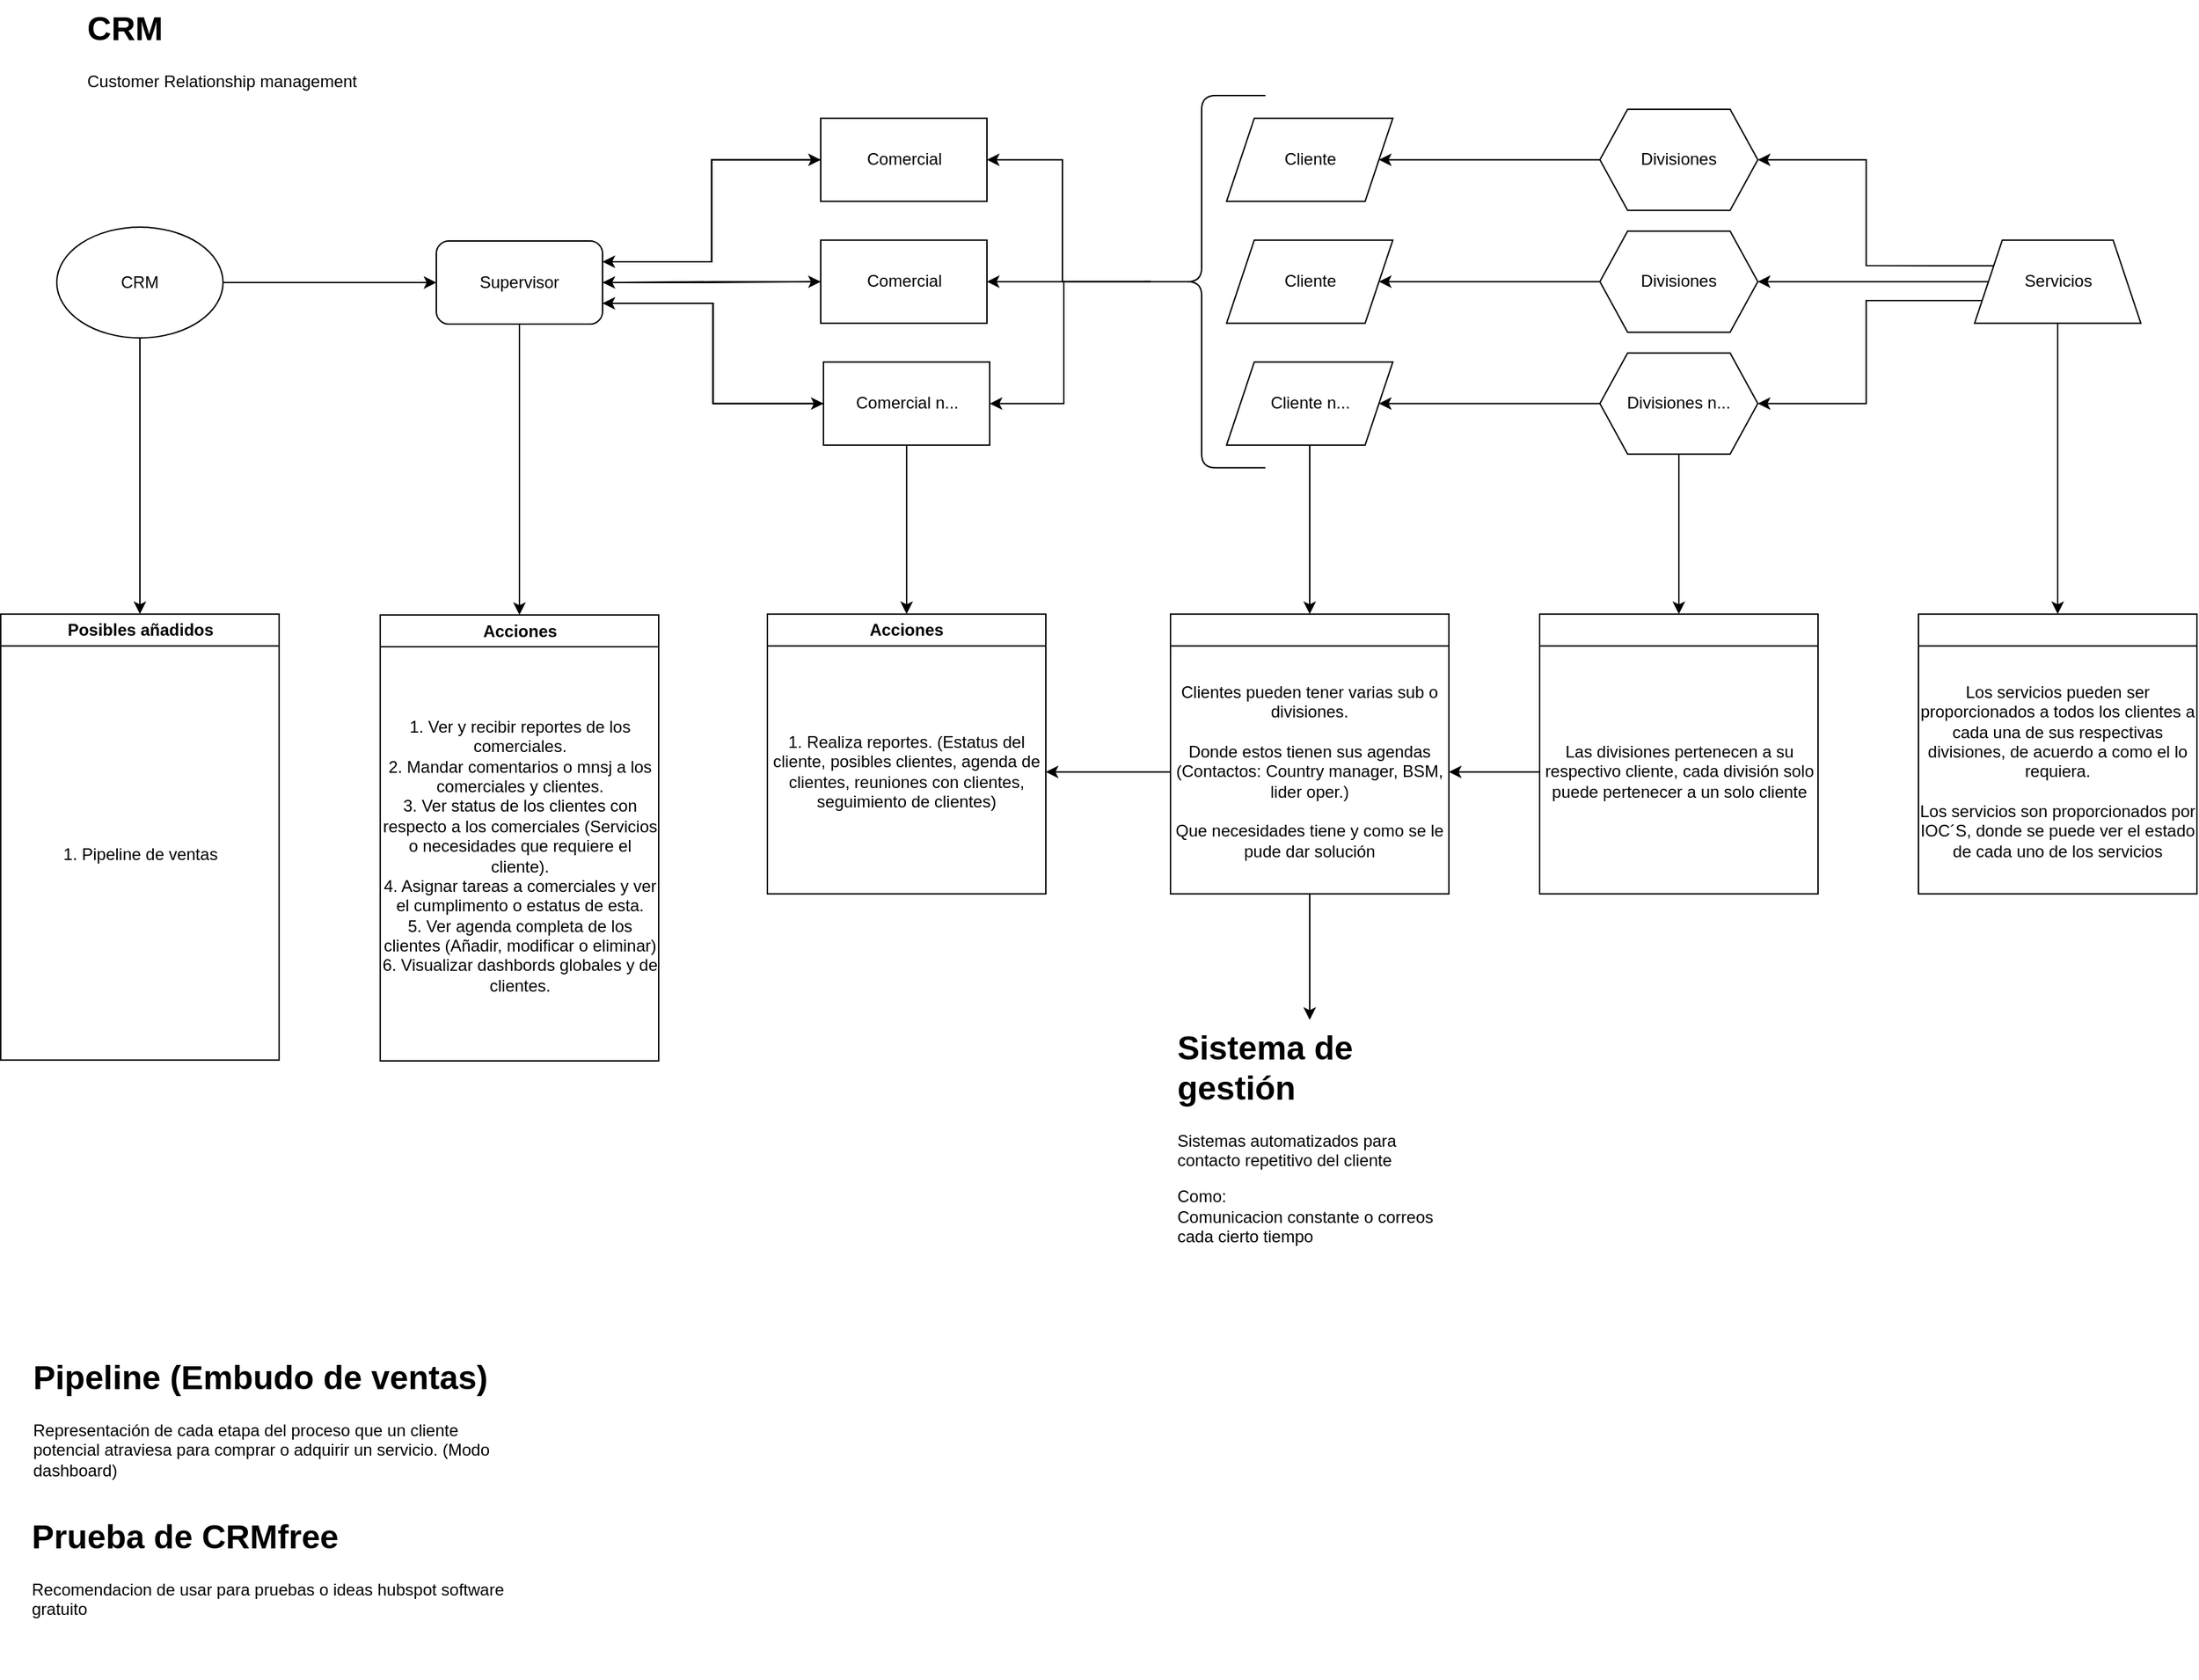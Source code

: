 <mxfile version="24.0.7" type="github">
  <diagram name="Página-1" id="_Rh3SCcGKvzbSyJpAQNY">
    <mxGraphModel dx="1512" dy="1170" grid="0" gridSize="10" guides="1" tooltips="1" connect="1" arrows="1" fold="1" page="0" pageScale="1" pageWidth="827" pageHeight="1169" math="0" shadow="0">
      <root>
        <mxCell id="0" />
        <mxCell id="1" parent="0" />
        <mxCell id="wjnSE2aELxMfAQyGtT-Z-3" style="edgeStyle=orthogonalEdgeStyle;rounded=0;orthogonalLoop=1;jettySize=auto;html=1;exitX=0;exitY=0.5;exitDx=0;exitDy=0;entryX=0;entryY=0.5;entryDx=0;entryDy=0;" parent="1" source="8B-y6oGZzRl_tQcPGetW-1" target="wjnSE2aELxMfAQyGtT-Z-1" edge="1">
          <mxGeometry relative="1" as="geometry" />
        </mxCell>
        <mxCell id="cnzqpyGheFjlVk1Ljbfj-30" style="edgeStyle=orthogonalEdgeStyle;rounded=0;orthogonalLoop=1;jettySize=auto;html=1;exitX=0.5;exitY=0;exitDx=0;exitDy=0;entryX=0.5;entryY=0;entryDx=0;entryDy=0;" edge="1" parent="1" source="8B-y6oGZzRl_tQcPGetW-1" target="cnzqpyGheFjlVk1Ljbfj-28">
          <mxGeometry relative="1" as="geometry" />
        </mxCell>
        <mxCell id="8B-y6oGZzRl_tQcPGetW-1" value="CRM" style="ellipse;whiteSpace=wrap;html=1;direction=west;" parent="1" vertex="1">
          <mxGeometry x="-562" y="21" width="120" height="80" as="geometry" />
        </mxCell>
        <mxCell id="wjnSE2aELxMfAQyGtT-Z-35" style="edgeStyle=orthogonalEdgeStyle;rounded=0;orthogonalLoop=1;jettySize=auto;html=1;exitX=0.5;exitY=1;exitDx=0;exitDy=0;entryX=0.5;entryY=0;entryDx=0;entryDy=0;" parent="1" source="wjnSE2aELxMfAQyGtT-Z-1" target="wjnSE2aELxMfAQyGtT-Z-34" edge="1">
          <mxGeometry relative="1" as="geometry" />
        </mxCell>
        <mxCell id="cnzqpyGheFjlVk1Ljbfj-12" style="edgeStyle=orthogonalEdgeStyle;rounded=0;orthogonalLoop=1;jettySize=auto;html=1;exitX=1;exitY=0.25;exitDx=0;exitDy=0;entryX=0;entryY=0.5;entryDx=0;entryDy=0;" edge="1" parent="1" source="wjnSE2aELxMfAQyGtT-Z-1" target="wjnSE2aELxMfAQyGtT-Z-6">
          <mxGeometry relative="1" as="geometry" />
        </mxCell>
        <mxCell id="cnzqpyGheFjlVk1Ljbfj-13" style="edgeStyle=orthogonalEdgeStyle;rounded=0;orthogonalLoop=1;jettySize=auto;html=1;exitX=1;exitY=0.5;exitDx=0;exitDy=0;entryX=0;entryY=0.5;entryDx=0;entryDy=0;" edge="1" parent="1" source="wjnSE2aELxMfAQyGtT-Z-1" target="wjnSE2aELxMfAQyGtT-Z-4">
          <mxGeometry relative="1" as="geometry" />
        </mxCell>
        <mxCell id="cnzqpyGheFjlVk1Ljbfj-14" style="edgeStyle=orthogonalEdgeStyle;rounded=0;orthogonalLoop=1;jettySize=auto;html=1;exitX=1;exitY=0.75;exitDx=0;exitDy=0;entryX=0;entryY=0.5;entryDx=0;entryDy=0;" edge="1" parent="1" source="wjnSE2aELxMfAQyGtT-Z-1" target="wjnSE2aELxMfAQyGtT-Z-7">
          <mxGeometry relative="1" as="geometry" />
        </mxCell>
        <mxCell id="wjnSE2aELxMfAQyGtT-Z-1" value="Supervisor" style="rounded=1;whiteSpace=wrap;html=1;" parent="1" vertex="1">
          <mxGeometry x="-288" y="31" width="120" height="60" as="geometry" />
        </mxCell>
        <mxCell id="wjnSE2aELxMfAQyGtT-Z-13" style="edgeStyle=orthogonalEdgeStyle;rounded=0;orthogonalLoop=1;jettySize=auto;html=1;exitX=0;exitY=0.5;exitDx=0;exitDy=0;entryX=1;entryY=0.5;entryDx=0;entryDy=0;" parent="1" source="wjnSE2aELxMfAQyGtT-Z-4" target="wjnSE2aELxMfAQyGtT-Z-1" edge="1">
          <mxGeometry relative="1" as="geometry" />
        </mxCell>
        <mxCell id="wjnSE2aELxMfAQyGtT-Z-4" value="Comercial" style="rounded=0;whiteSpace=wrap;html=1;" parent="1" vertex="1">
          <mxGeometry x="-10.5" y="30.37" width="120" height="60" as="geometry" />
        </mxCell>
        <mxCell id="wjnSE2aELxMfAQyGtT-Z-14" style="edgeStyle=orthogonalEdgeStyle;rounded=0;orthogonalLoop=1;jettySize=auto;html=1;exitX=0;exitY=0.5;exitDx=0;exitDy=0;entryX=1;entryY=0.25;entryDx=0;entryDy=0;" parent="1" source="wjnSE2aELxMfAQyGtT-Z-6" target="wjnSE2aELxMfAQyGtT-Z-1" edge="1">
          <mxGeometry relative="1" as="geometry" />
        </mxCell>
        <mxCell id="wjnSE2aELxMfAQyGtT-Z-6" value="Comercial" style="rounded=0;whiteSpace=wrap;html=1;" parent="1" vertex="1">
          <mxGeometry x="-10.5" y="-57.63" width="120" height="60" as="geometry" />
        </mxCell>
        <mxCell id="wjnSE2aELxMfAQyGtT-Z-15" style="edgeStyle=orthogonalEdgeStyle;rounded=0;orthogonalLoop=1;jettySize=auto;html=1;exitX=0;exitY=0.5;exitDx=0;exitDy=0;entryX=1;entryY=0.75;entryDx=0;entryDy=0;" parent="1" source="wjnSE2aELxMfAQyGtT-Z-7" target="wjnSE2aELxMfAQyGtT-Z-1" edge="1">
          <mxGeometry relative="1" as="geometry" />
        </mxCell>
        <mxCell id="wjnSE2aELxMfAQyGtT-Z-42" style="edgeStyle=orthogonalEdgeStyle;rounded=0;orthogonalLoop=1;jettySize=auto;html=1;exitX=0.5;exitY=1;exitDx=0;exitDy=0;entryX=0.5;entryY=0;entryDx=0;entryDy=0;" parent="1" source="wjnSE2aELxMfAQyGtT-Z-7" target="wjnSE2aELxMfAQyGtT-Z-40" edge="1">
          <mxGeometry relative="1" as="geometry" />
        </mxCell>
        <mxCell id="wjnSE2aELxMfAQyGtT-Z-7" value="Comercial n..." style="rounded=0;whiteSpace=wrap;html=1;" parent="1" vertex="1">
          <mxGeometry x="-8.5" y="118.37" width="120" height="60" as="geometry" />
        </mxCell>
        <mxCell id="wjnSE2aELxMfAQyGtT-Z-17" value="Cliente" style="shape=parallelogram;perimeter=parallelogramPerimeter;whiteSpace=wrap;html=1;fixedSize=1;" parent="1" vertex="1">
          <mxGeometry x="282.5" y="-57.63" width="120" height="60" as="geometry" />
        </mxCell>
        <mxCell id="wjnSE2aELxMfAQyGtT-Z-18" value="Cliente" style="shape=parallelogram;perimeter=parallelogramPerimeter;whiteSpace=wrap;html=1;fixedSize=1;" parent="1" vertex="1">
          <mxGeometry x="282.5" y="30.37" width="120" height="60" as="geometry" />
        </mxCell>
        <mxCell id="wjnSE2aELxMfAQyGtT-Z-47" style="edgeStyle=orthogonalEdgeStyle;rounded=0;orthogonalLoop=1;jettySize=auto;html=1;exitX=0.5;exitY=1;exitDx=0;exitDy=0;entryX=0.5;entryY=0;entryDx=0;entryDy=0;" parent="1" source="wjnSE2aELxMfAQyGtT-Z-19" target="wjnSE2aELxMfAQyGtT-Z-43" edge="1">
          <mxGeometry relative="1" as="geometry" />
        </mxCell>
        <mxCell id="wjnSE2aELxMfAQyGtT-Z-19" value="Cliente n..." style="shape=parallelogram;perimeter=parallelogramPerimeter;whiteSpace=wrap;html=1;fixedSize=1;" parent="1" vertex="1">
          <mxGeometry x="282.5" y="118.37" width="120" height="60" as="geometry" />
        </mxCell>
        <mxCell id="wjnSE2aELxMfAQyGtT-Z-34" value="Acciones" style="swimlane;whiteSpace=wrap;html=1;" parent="1" vertex="1">
          <mxGeometry x="-328.5" y="301" width="201" height="322" as="geometry" />
        </mxCell>
        <mxCell id="wjnSE2aELxMfAQyGtT-Z-39" value="1. Ver y recibir reportes de los comerciales.&lt;div&gt;2. Mandar comentarios o mnsj a los comerciales y clientes.&lt;/div&gt;&lt;div&gt;3. Ver status de los clientes con respecto a los comerciales (Servicios o necesidades que requiere el cliente).&lt;/div&gt;&lt;div&gt;4. Asignar tareas a comerciales y ver el cumplimento o estatus de esta.&lt;/div&gt;&lt;div&gt;5. Ver agenda completa de los clientes (Añadir, modificar o eliminar)&lt;/div&gt;&lt;div&gt;6. Visualizar dashbords globales y de clientes.&lt;/div&gt;" style="text;html=1;align=center;verticalAlign=middle;whiteSpace=wrap;rounded=0;" parent="wjnSE2aELxMfAQyGtT-Z-34" vertex="1">
          <mxGeometry y="26" width="201" height="296" as="geometry" />
        </mxCell>
        <mxCell id="wjnSE2aELxMfAQyGtT-Z-40" value="Acciones" style="swimlane;whiteSpace=wrap;html=1;" parent="1" vertex="1">
          <mxGeometry x="-49" y="300.37" width="201" height="202" as="geometry" />
        </mxCell>
        <mxCell id="wjnSE2aELxMfAQyGtT-Z-41" value="1. Realiza reportes. (Estatus del cliente, posibles clientes, agenda de clientes, reuniones con clientes, seguimiento de clientes)" style="text;html=1;align=center;verticalAlign=middle;whiteSpace=wrap;rounded=0;" parent="wjnSE2aELxMfAQyGtT-Z-40" vertex="1">
          <mxGeometry y="26" width="201" height="176" as="geometry" />
        </mxCell>
        <mxCell id="wjnSE2aELxMfAQyGtT-Z-43" value="" style="swimlane;whiteSpace=wrap;html=1;" parent="1" vertex="1">
          <mxGeometry x="242" y="300.37" width="201" height="202" as="geometry" />
        </mxCell>
        <mxCell id="wjnSE2aELxMfAQyGtT-Z-44" value="Clientes pueden tener varias sub o divisiones.&lt;br&gt;&lt;div&gt;&lt;br&gt;&lt;/div&gt;&lt;div&gt;Donde estos tienen sus agendas (Contactos: Country manager, BSM, lider oper.)&lt;/div&gt;&lt;div&gt;&lt;br&gt;&lt;/div&gt;&lt;div&gt;Que necesidades tiene y como se le pude dar solución&lt;/div&gt;" style="text;html=1;align=center;verticalAlign=middle;whiteSpace=wrap;rounded=0;" parent="wjnSE2aELxMfAQyGtT-Z-43" vertex="1">
          <mxGeometry y="26" width="201" height="176" as="geometry" />
        </mxCell>
        <mxCell id="wjnSE2aELxMfAQyGtT-Z-52" style="edgeStyle=orthogonalEdgeStyle;rounded=0;orthogonalLoop=1;jettySize=auto;html=1;exitX=0;exitY=0.5;exitDx=0;exitDy=0;entryX=1;entryY=0.5;entryDx=0;entryDy=0;" parent="1" source="wjnSE2aELxMfAQyGtT-Z-51" target="wjnSE2aELxMfAQyGtT-Z-17" edge="1">
          <mxGeometry relative="1" as="geometry" />
        </mxCell>
        <mxCell id="wjnSE2aELxMfAQyGtT-Z-51" value="Divisiones" style="shape=hexagon;perimeter=hexagonPerimeter2;whiteSpace=wrap;html=1;fixedSize=1;" parent="1" vertex="1">
          <mxGeometry x="552" y="-64.13" width="114" height="73" as="geometry" />
        </mxCell>
        <mxCell id="wjnSE2aELxMfAQyGtT-Z-55" style="edgeStyle=orthogonalEdgeStyle;rounded=0;orthogonalLoop=1;jettySize=auto;html=1;exitX=0;exitY=0.5;exitDx=0;exitDy=0;entryX=1;entryY=0.5;entryDx=0;entryDy=0;" parent="1" source="wjnSE2aELxMfAQyGtT-Z-54" target="wjnSE2aELxMfAQyGtT-Z-18" edge="1">
          <mxGeometry relative="1" as="geometry" />
        </mxCell>
        <mxCell id="wjnSE2aELxMfAQyGtT-Z-54" value="Divisiones" style="shape=hexagon;perimeter=hexagonPerimeter2;whiteSpace=wrap;html=1;fixedSize=1;" parent="1" vertex="1">
          <mxGeometry x="552" y="23.87" width="114" height="73" as="geometry" />
        </mxCell>
        <mxCell id="wjnSE2aELxMfAQyGtT-Z-57" style="edgeStyle=orthogonalEdgeStyle;rounded=0;orthogonalLoop=1;jettySize=auto;html=1;exitX=0;exitY=0.5;exitDx=0;exitDy=0;" parent="1" source="wjnSE2aELxMfAQyGtT-Z-56" target="wjnSE2aELxMfAQyGtT-Z-19" edge="1">
          <mxGeometry relative="1" as="geometry" />
        </mxCell>
        <mxCell id="wjnSE2aELxMfAQyGtT-Z-68" style="edgeStyle=orthogonalEdgeStyle;rounded=0;orthogonalLoop=1;jettySize=auto;html=1;exitX=0.5;exitY=1;exitDx=0;exitDy=0;" parent="1" source="wjnSE2aELxMfAQyGtT-Z-56" target="wjnSE2aELxMfAQyGtT-Z-66" edge="1">
          <mxGeometry relative="1" as="geometry" />
        </mxCell>
        <mxCell id="wjnSE2aELxMfAQyGtT-Z-56" value="Divisiones n..." style="shape=hexagon;perimeter=hexagonPerimeter2;whiteSpace=wrap;html=1;fixedSize=1;" parent="1" vertex="1">
          <mxGeometry x="552" y="111.87" width="114" height="73" as="geometry" />
        </mxCell>
        <mxCell id="wjnSE2aELxMfAQyGtT-Z-64" style="edgeStyle=orthogonalEdgeStyle;rounded=0;orthogonalLoop=1;jettySize=auto;html=1;exitX=0;exitY=0.5;exitDx=0;exitDy=0;entryX=1;entryY=0.5;entryDx=0;entryDy=0;" parent="1" source="wjnSE2aELxMfAQyGtT-Z-62" target="wjnSE2aELxMfAQyGtT-Z-54" edge="1">
          <mxGeometry relative="1" as="geometry" />
        </mxCell>
        <mxCell id="cnzqpyGheFjlVk1Ljbfj-4" style="edgeStyle=orthogonalEdgeStyle;rounded=0;orthogonalLoop=1;jettySize=auto;html=1;exitX=0;exitY=0.25;exitDx=0;exitDy=0;entryX=1;entryY=0.5;entryDx=0;entryDy=0;" edge="1" parent="1" source="wjnSE2aELxMfAQyGtT-Z-62" target="wjnSE2aELxMfAQyGtT-Z-51">
          <mxGeometry relative="1" as="geometry" />
        </mxCell>
        <mxCell id="cnzqpyGheFjlVk1Ljbfj-5" style="edgeStyle=orthogonalEdgeStyle;rounded=0;orthogonalLoop=1;jettySize=auto;html=1;exitX=0;exitY=0.75;exitDx=0;exitDy=0;entryX=1;entryY=0.5;entryDx=0;entryDy=0;" edge="1" parent="1" source="wjnSE2aELxMfAQyGtT-Z-62" target="wjnSE2aELxMfAQyGtT-Z-56">
          <mxGeometry relative="1" as="geometry" />
        </mxCell>
        <mxCell id="cnzqpyGheFjlVk1Ljbfj-6" style="edgeStyle=orthogonalEdgeStyle;rounded=0;orthogonalLoop=1;jettySize=auto;html=1;exitX=0.5;exitY=1;exitDx=0;exitDy=0;entryX=0.5;entryY=0;entryDx=0;entryDy=0;" edge="1" parent="1" source="wjnSE2aELxMfAQyGtT-Z-62" target="wjnSE2aELxMfAQyGtT-Z-69">
          <mxGeometry relative="1" as="geometry" />
        </mxCell>
        <mxCell id="wjnSE2aELxMfAQyGtT-Z-62" value="Servicios" style="shape=trapezoid;perimeter=trapezoidPerimeter;whiteSpace=wrap;html=1;fixedSize=1;" parent="1" vertex="1">
          <mxGeometry x="822.5" y="30.37" width="120" height="60" as="geometry" />
        </mxCell>
        <mxCell id="wjnSE2aELxMfAQyGtT-Z-66" value="" style="swimlane;whiteSpace=wrap;html=1;" parent="1" vertex="1">
          <mxGeometry x="508.5" y="300.37" width="201" height="202" as="geometry" />
        </mxCell>
        <mxCell id="wjnSE2aELxMfAQyGtT-Z-67" value="Las divisiones pertenecen a su respectivo cliente, cada división solo puede pertenecer a un solo cliente" style="text;html=1;align=center;verticalAlign=middle;whiteSpace=wrap;rounded=0;" parent="wjnSE2aELxMfAQyGtT-Z-66" vertex="1">
          <mxGeometry y="26" width="201" height="176" as="geometry" />
        </mxCell>
        <mxCell id="wjnSE2aELxMfAQyGtT-Z-69" value="" style="swimlane;whiteSpace=wrap;html=1;" parent="1" vertex="1">
          <mxGeometry x="782" y="300.37" width="201" height="202" as="geometry" />
        </mxCell>
        <mxCell id="wjnSE2aELxMfAQyGtT-Z-70" value="Los servicios pueden ser proporcionados a todos los clientes a cada una de sus respectivas divisiones, de acuerdo a como el lo requiera.&lt;div&gt;&lt;br&gt;&lt;/div&gt;&lt;div&gt;Los servicios son proporcionados por IOC´S, donde se puede ver el estado de cada uno de los servicios&lt;/div&gt;" style="text;html=1;align=center;verticalAlign=middle;whiteSpace=wrap;rounded=0;" parent="wjnSE2aELxMfAQyGtT-Z-69" vertex="1">
          <mxGeometry y="26" width="201" height="176" as="geometry" />
        </mxCell>
        <mxCell id="wjnSE2aELxMfAQyGtT-Z-75" style="edgeStyle=orthogonalEdgeStyle;rounded=0;orthogonalLoop=1;jettySize=auto;html=1;exitX=0;exitY=0.5;exitDx=0;exitDy=0;entryX=1;entryY=0.5;entryDx=0;entryDy=0;" parent="1" source="wjnSE2aELxMfAQyGtT-Z-44" target="wjnSE2aELxMfAQyGtT-Z-41" edge="1">
          <mxGeometry relative="1" as="geometry" />
        </mxCell>
        <mxCell id="wjnSE2aELxMfAQyGtT-Z-76" style="edgeStyle=orthogonalEdgeStyle;rounded=0;orthogonalLoop=1;jettySize=auto;html=1;exitX=0;exitY=0.5;exitDx=0;exitDy=0;" parent="1" source="wjnSE2aELxMfAQyGtT-Z-67" target="wjnSE2aELxMfAQyGtT-Z-44" edge="1">
          <mxGeometry relative="1" as="geometry" />
        </mxCell>
        <mxCell id="cnzqpyGheFjlVk1Ljbfj-9" value="&lt;h1 style=&quot;margin-top: 0px;&quot;&gt;Sistema de gestión&lt;/h1&gt;&lt;p&gt;Sistemas automatizados para contacto repetitivo del cliente&lt;/p&gt;&lt;p&gt;Como:&lt;br&gt;Comunicacion constante o correos cada cierto tiempo&lt;/p&gt;" style="text;html=1;whiteSpace=wrap;overflow=hidden;rounded=0;" vertex="1" parent="1">
          <mxGeometry x="244.75" y="593.37" width="195.5" height="179" as="geometry" />
        </mxCell>
        <mxCell id="cnzqpyGheFjlVk1Ljbfj-11" style="edgeStyle=orthogonalEdgeStyle;rounded=0;orthogonalLoop=1;jettySize=auto;html=1;exitX=0.5;exitY=1;exitDx=0;exitDy=0;entryX=0.5;entryY=0;entryDx=0;entryDy=0;" edge="1" parent="1" source="wjnSE2aELxMfAQyGtT-Z-44" target="cnzqpyGheFjlVk1Ljbfj-9">
          <mxGeometry relative="1" as="geometry" />
        </mxCell>
        <mxCell id="cnzqpyGheFjlVk1Ljbfj-22" style="edgeStyle=orthogonalEdgeStyle;rounded=0;orthogonalLoop=1;jettySize=auto;html=1;exitX=0.1;exitY=0.5;exitDx=0;exitDy=0;exitPerimeter=0;entryX=1;entryY=0.5;entryDx=0;entryDy=0;" edge="1" parent="1" source="cnzqpyGheFjlVk1Ljbfj-21" target="wjnSE2aELxMfAQyGtT-Z-6">
          <mxGeometry relative="1" as="geometry" />
        </mxCell>
        <mxCell id="cnzqpyGheFjlVk1Ljbfj-23" style="edgeStyle=orthogonalEdgeStyle;rounded=0;orthogonalLoop=1;jettySize=auto;html=1;exitX=0.1;exitY=0.5;exitDx=0;exitDy=0;exitPerimeter=0;entryX=1;entryY=0.5;entryDx=0;entryDy=0;" edge="1" parent="1" source="cnzqpyGheFjlVk1Ljbfj-21" target="wjnSE2aELxMfAQyGtT-Z-4">
          <mxGeometry relative="1" as="geometry" />
        </mxCell>
        <mxCell id="cnzqpyGheFjlVk1Ljbfj-24" style="edgeStyle=orthogonalEdgeStyle;rounded=0;orthogonalLoop=1;jettySize=auto;html=1;exitX=0.1;exitY=0.5;exitDx=0;exitDy=0;exitPerimeter=0;" edge="1" parent="1" source="cnzqpyGheFjlVk1Ljbfj-21" target="wjnSE2aELxMfAQyGtT-Z-7">
          <mxGeometry relative="1" as="geometry" />
        </mxCell>
        <mxCell id="cnzqpyGheFjlVk1Ljbfj-21" value="" style="shape=curlyBracket;whiteSpace=wrap;html=1;rounded=1;labelPosition=left;verticalLabelPosition=middle;align=right;verticalAlign=middle;" vertex="1" parent="1">
          <mxGeometry x="218.5" y="-74" width="92" height="268.75" as="geometry" />
        </mxCell>
        <mxCell id="cnzqpyGheFjlVk1Ljbfj-25" value="&lt;h1 style=&quot;margin-top: 0px;&quot;&gt;CRM&lt;/h1&gt;&lt;p&gt;Customer Relationship management&lt;/p&gt;" style="text;html=1;whiteSpace=wrap;overflow=hidden;rounded=0;" vertex="1" parent="1">
          <mxGeometry x="-542" y="-143" width="268" height="120" as="geometry" />
        </mxCell>
        <mxCell id="cnzqpyGheFjlVk1Ljbfj-28" value="Posibles añadidos" style="swimlane;whiteSpace=wrap;html=1;" vertex="1" parent="1">
          <mxGeometry x="-602.5" y="300.37" width="201" height="322" as="geometry" />
        </mxCell>
        <mxCell id="cnzqpyGheFjlVk1Ljbfj-29" value="1. Pipeline de ventas" style="text;html=1;align=center;verticalAlign=middle;whiteSpace=wrap;rounded=0;" vertex="1" parent="cnzqpyGheFjlVk1Ljbfj-28">
          <mxGeometry y="26" width="201" height="296" as="geometry" />
        </mxCell>
        <mxCell id="cnzqpyGheFjlVk1Ljbfj-31" value="&lt;h1 style=&quot;margin-top: 0px;&quot;&gt;Pipeline (Embudo de ventas)&lt;/h1&gt;&lt;p&gt;Representación de cada etapa del proceso que un cliente potencial atraviesa para comprar o adquirir un servicio. (Modo dashboard)&lt;/p&gt;" style="text;html=1;whiteSpace=wrap;overflow=hidden;rounded=0;" vertex="1" parent="1">
          <mxGeometry x="-581.5" y="831" width="347.5" height="120" as="geometry" />
        </mxCell>
        <mxCell id="cnzqpyGheFjlVk1Ljbfj-32" value="&lt;h1 style=&quot;margin-top: 0px;&quot;&gt;Prueba de CRMfree&lt;/h1&gt;&lt;p&gt;Recomendacion de usar para pruebas o ideas hubspot software gratuito&lt;/p&gt;" style="text;html=1;whiteSpace=wrap;overflow=hidden;rounded=0;" vertex="1" parent="1">
          <mxGeometry x="-581.75" y="946" width="347.5" height="120" as="geometry" />
        </mxCell>
      </root>
    </mxGraphModel>
  </diagram>
</mxfile>
